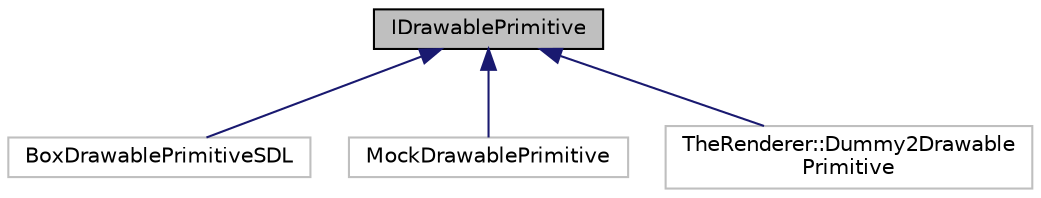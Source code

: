digraph "IDrawablePrimitive"
{
 // LATEX_PDF_SIZE
  edge [fontname="Helvetica",fontsize="10",labelfontname="Helvetica",labelfontsize="10"];
  node [fontname="Helvetica",fontsize="10",shape=record];
  Node1 [label="IDrawablePrimitive",height=0.2,width=0.4,color="black", fillcolor="grey75", style="filled", fontcolor="black",tooltip="This interface represents the primitive drawable of the selected backend. For example,..."];
  Node1 -> Node2 [dir="back",color="midnightblue",fontsize="10",style="solid",fontname="Helvetica"];
  Node2 [label="BoxDrawablePrimitiveSDL",height=0.2,width=0.4,color="grey75", fillcolor="white", style="filled",URL="$struct_box_drawable_primitive_s_d_l.html",tooltip=" "];
  Node1 -> Node3 [dir="back",color="midnightblue",fontsize="10",style="solid",fontname="Helvetica"];
  Node3 [label="MockDrawablePrimitive",height=0.2,width=0.4,color="grey75", fillcolor="white", style="filled",URL="$struct_mock_drawable_primitive.html",tooltip=" "];
  Node1 -> Node4 [dir="back",color="midnightblue",fontsize="10",style="solid",fontname="Helvetica"];
  Node4 [label="TheRenderer::Dummy2Drawable\lPrimitive",height=0.2,width=0.4,color="grey75", fillcolor="white", style="filled",URL="$struct_the_renderer_1_1_dummy2_drawable_primitive.html",tooltip=" "];
}

